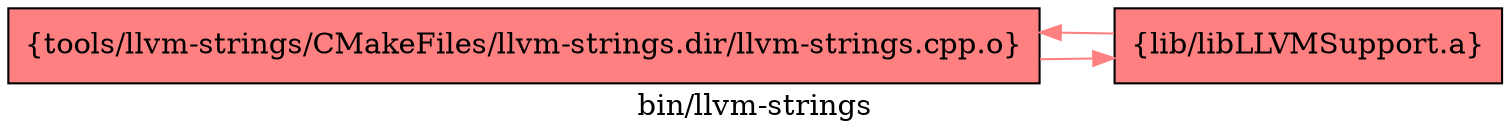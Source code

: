 digraph "bin/llvm-strings" {
	label="bin/llvm-strings";
	rankdir="LR"
	{ rank=same; Node0x55fe6d38cef8;  }

	Node0x55fe6d38cef8 [shape=record,shape=box,style=filled,fillcolor="1.000000 0.5 1",group=1,label="{tools/llvm-strings/CMakeFiles/llvm-strings.dir/llvm-strings.cpp.o}"];
	Node0x55fe6d38cef8 -> Node0x55fe6d38eb68[color="1.000000 0.5 1"];
	Node0x55fe6d38eb68 [shape=record,shape=box,style=filled,fillcolor="1.000000 0.5 1",group=1,label="{lib/libLLVMSupport.a}"];
	Node0x55fe6d38eb68 -> Node0x55fe6d38cef8[color="1.000000 0.5 1"];
}
